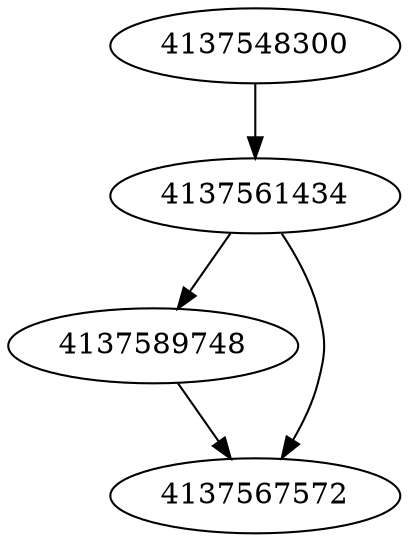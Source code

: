 strict digraph  {
4137561434;
4137589748;
4137548300;
4137567572;
4137561434 -> 4137567572;
4137561434 -> 4137589748;
4137589748 -> 4137567572;
4137548300 -> 4137561434;
}
